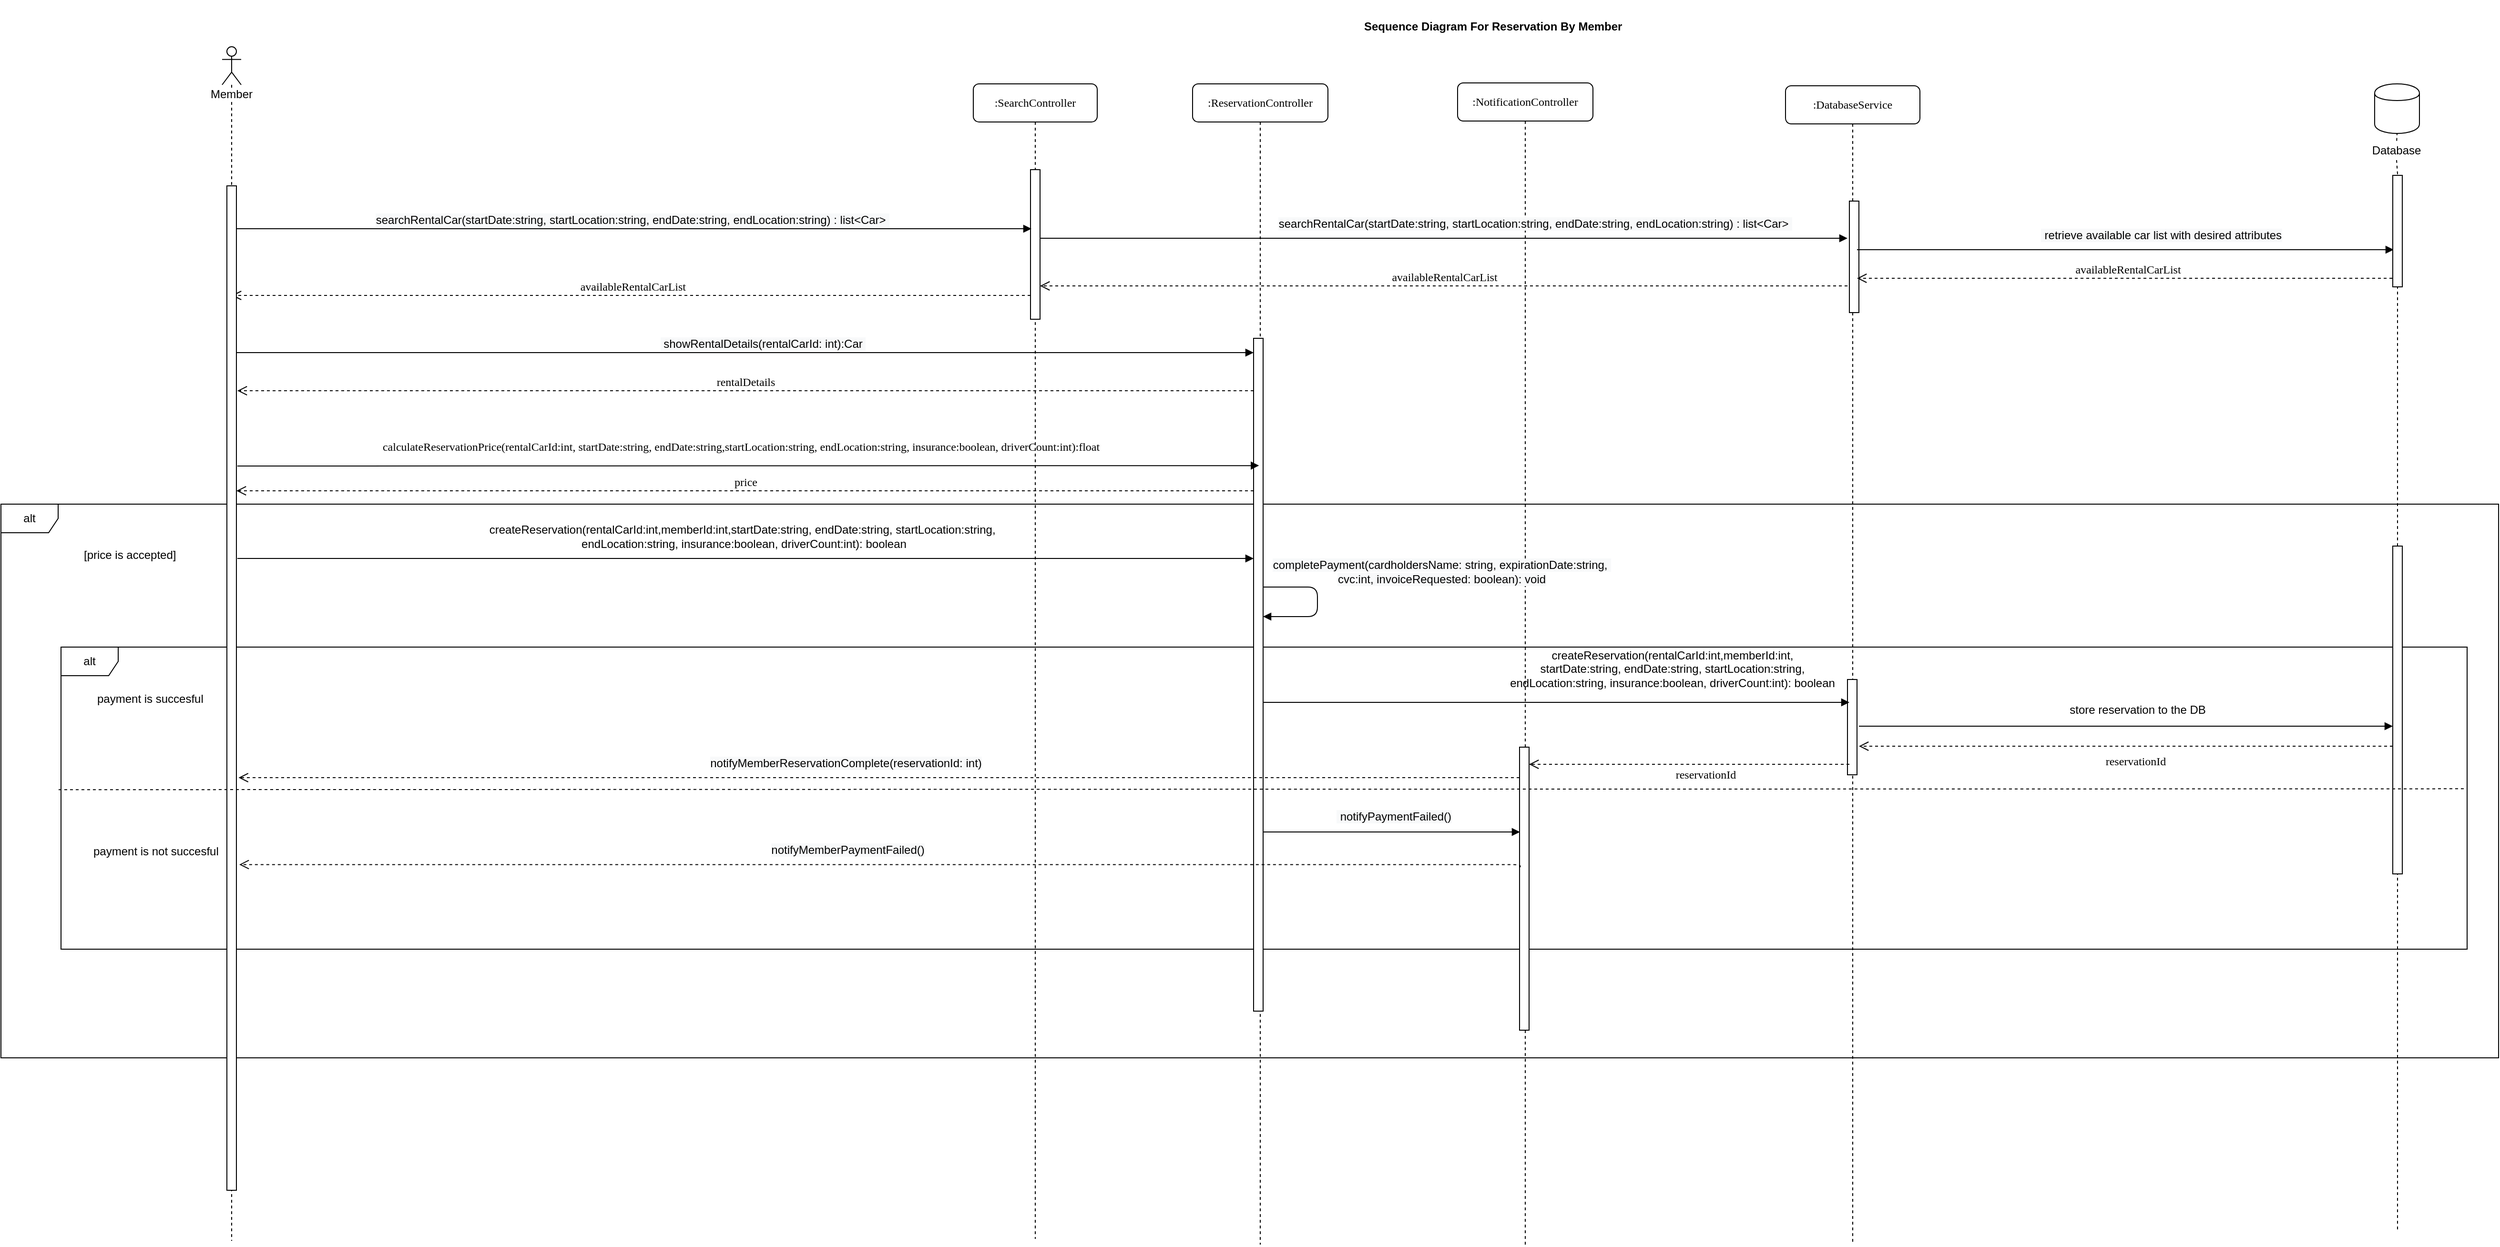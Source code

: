 <mxfile version="13.1.14" type="google"><diagram name="Page-1" id="13e1069c-82ec-6db2-03f1-153e76fe0fe0"><mxGraphModel dx="2182" dy="1164" grid="0" gridSize="10" guides="0" tooltips="1" connect="1" arrows="1" fold="1" page="0" pageScale="1" pageWidth="1100" pageHeight="850" background="#ffffff" math="0" shadow="0"><root><mxCell id="0"/><mxCell id="1" parent="0"/><mxCell id="2mEJihvLGWSnD44SEvs8-29" value="alt" style="shape=umlFrame;whiteSpace=wrap;html=1;" parent="1" vertex="1"><mxGeometry x="-790" y="469" width="2620" height="581" as="geometry"/></mxCell><mxCell id="2mEJihvLGWSnD44SEvs8-39" value="alt" style="shape=umlFrame;whiteSpace=wrap;html=1;" parent="1" vertex="1"><mxGeometry x="-727" y="619" width="2524" height="317" as="geometry"/></mxCell><mxCell id="2mEJihvLGWSnD44SEvs8-24" value=":NotificationController" style="shape=umlLifeline;perimeter=lifelinePerimeter;whiteSpace=wrap;html=1;container=1;collapsible=0;recursiveResize=0;outlineConnect=0;rounded=1;shadow=0;comic=0;labelBackgroundColor=none;strokeWidth=1;fontFamily=Verdana;fontSize=12;align=center;" parent="1" vertex="1"><mxGeometry x="738" y="27" width="142" height="1220" as="geometry"/></mxCell><mxCell id="2mEJihvLGWSnD44SEvs8-49" value="" style="html=1;points=[];perimeter=orthogonalPerimeter;rounded=0;shadow=0;comic=0;labelBackgroundColor=none;strokeColor=#000000;strokeWidth=1;fillColor=#FFFFFF;fontFamily=Verdana;fontSize=12;fontColor=#000000;align=center;" parent="2mEJihvLGWSnD44SEvs8-24" vertex="1"><mxGeometry x="65" y="697" width="10" height="297" as="geometry"/></mxCell><mxCell id="7baba1c4bc27f4b0-2" value=":SearchController" style="shape=umlLifeline;perimeter=lifelinePerimeter;whiteSpace=wrap;html=1;container=1;collapsible=0;recursiveResize=0;outlineConnect=0;rounded=1;shadow=0;comic=0;labelBackgroundColor=none;strokeWidth=1;fontFamily=Verdana;fontSize=12;align=center;" parent="1" vertex="1"><mxGeometry x="230" y="28" width="130" height="1212" as="geometry"/></mxCell><mxCell id="7baba1c4bc27f4b0-10" value="" style="html=1;points=[];perimeter=orthogonalPerimeter;rounded=0;shadow=0;comic=0;labelBackgroundColor=none;strokeWidth=1;fontFamily=Verdana;fontSize=12;align=center;" parent="7baba1c4bc27f4b0-2" vertex="1"><mxGeometry x="60" y="90" width="10" height="157" as="geometry"/></mxCell><mxCell id="7baba1c4bc27f4b0-4" value=":ReservationController" style="shape=umlLifeline;perimeter=lifelinePerimeter;whiteSpace=wrap;html=1;container=1;collapsible=0;recursiveResize=0;outlineConnect=0;rounded=1;shadow=0;comic=0;labelBackgroundColor=none;strokeWidth=1;fontFamily=Verdana;fontSize=12;align=center;" parent="1" vertex="1"><mxGeometry x="460" y="28" width="142" height="1218" as="geometry"/></mxCell><mxCell id="7baba1c4bc27f4b0-13" value="" style="html=1;points=[];perimeter=orthogonalPerimeter;rounded=0;shadow=0;comic=0;labelBackgroundColor=none;strokeWidth=1;fontFamily=Verdana;fontSize=12;align=center;" parent="7baba1c4bc27f4b0-4" vertex="1"><mxGeometry x="64" y="267" width="10" height="706" as="geometry"/></mxCell><mxCell id="2mEJihvLGWSnD44SEvs8-37" value="" style="endArrow=block;endFill=1;endSize=6;html=1;" parent="7baba1c4bc27f4b0-4" source="7baba1c4bc27f4b0-13" target="7baba1c4bc27f4b0-13" edge="1"><mxGeometry width="100" relative="1" as="geometry"><mxPoint x="76" y="547" as="sourcePoint"/><mxPoint x="184" y="552" as="targetPoint"/><Array as="points"><mxPoint x="131" y="528"/><mxPoint x="131" y="559"/></Array></mxGeometry></mxCell><mxCell id="2mEJihvLGWSnD44SEvs8-38" value="&lt;span style=&quot;font-size: 12px ; text-align: left ; background-color: rgb(248 , 249 , 250)&quot;&gt;completePayment(cardholdersName: string,&amp;nbsp;expirationDate:string,&amp;nbsp;&lt;/span&gt;&lt;br style=&quot;padding: 0px ; margin: 0px ; font-size: 12px ; text-align: left ; background-color: rgb(248 , 249 , 250)&quot;&gt;&lt;span style=&quot;font-size: 12px ; text-align: left ; background-color: rgb(248 , 249 , 250)&quot;&gt;cvc:int, invoiceRequested: boolean): void&lt;/span&gt;" style="edgeLabel;html=1;align=center;verticalAlign=middle;resizable=0;points=[];" parent="2mEJihvLGWSnD44SEvs8-37" vertex="1" connectable="0"><mxGeometry x="-0.237" y="-12" relative="1" as="geometry"><mxPoint x="131" y="-28" as="offset"/></mxGeometry></mxCell><mxCell id="7baba1c4bc27f4b0-5" value=":DatabaseService" style="shape=umlLifeline;perimeter=lifelinePerimeter;whiteSpace=wrap;html=1;container=1;collapsible=0;recursiveResize=0;outlineConnect=0;rounded=1;shadow=0;comic=0;labelBackgroundColor=none;strokeWidth=1;fontFamily=Verdana;fontSize=12;align=center;" parent="1" vertex="1"><mxGeometry x="1082" y="30" width="141" height="1215" as="geometry"/></mxCell><mxCell id="2mEJihvLGWSnD44SEvs8-47" value="" style="html=1;points=[];perimeter=orthogonalPerimeter;rounded=0;shadow=0;comic=0;labelBackgroundColor=none;strokeColor=#000000;strokeWidth=1;fillColor=#FFFFFF;fontFamily=Verdana;fontSize=12;fontColor=#000000;align=center;" parent="7baba1c4bc27f4b0-5" vertex="1"><mxGeometry x="67" y="121" width="10" height="117" as="geometry"/></mxCell><mxCell id="2mEJihvLGWSnD44SEvs8-48" value="" style="html=1;points=[];perimeter=orthogonalPerimeter;rounded=0;shadow=0;comic=0;labelBackgroundColor=none;strokeColor=#000000;strokeWidth=1;fillColor=#FFFFFF;fontFamily=Verdana;fontSize=12;fontColor=#000000;align=center;" parent="7baba1c4bc27f4b0-5" vertex="1"><mxGeometry x="65" y="623" width="10" height="100" as="geometry"/></mxCell><mxCell id="7baba1c4bc27f4b0-17" value="&lt;span style=&quot;font-family: &amp;#34;helvetica&amp;#34; ; text-align: left&quot;&gt;createReservation(rentalCarId:int,memberId:int,startDate:string, endDate:string, startLocation:string,&amp;nbsp;&lt;/span&gt;&lt;br style=&quot;padding: 0px ; margin: 0px ; font-family: &amp;#34;helvetica&amp;#34; ; text-align: left&quot;&gt;&lt;span style=&quot;font-family: &amp;#34;helvetica&amp;#34; ; text-align: left&quot;&gt;endLocation:string, insurance:boolean, driverCount:int): boolean&lt;/span&gt;" style="html=1;verticalAlign=bottom;endArrow=block;labelBackgroundColor=none;fontFamily=Verdana;fontSize=12;edgeStyle=elbowEdgeStyle;elbow=vertical;" parent="1" target="7baba1c4bc27f4b0-13" edge="1"><mxGeometry x="-0.004" y="6" relative="1" as="geometry"><mxPoint x="-542" y="526" as="sourcePoint"/><Array as="points"><mxPoint x="499" y="526"/><mxPoint x="515" y="526"/><mxPoint x="18" y="523"/><mxPoint x="-469" y="441"/><mxPoint x="387.5" y="493"/><mxPoint x="417.5" y="463"/><mxPoint x="497.5" y="443"/><mxPoint x="447.5" y="323"/></Array><mxPoint x="497" y="526" as="targetPoint"/><mxPoint as="offset"/></mxGeometry></mxCell><mxCell id="7baba1c4bc27f4b0-20" value="&lt;span style=&quot;font-family: &amp;#34;helvetica&amp;#34; ; text-align: left ; background-color: rgb(248 , 249 , 250)&quot;&gt;searchRentalCar(startDate:string, startLocation:string, endDate:string,&amp;nbsp;&lt;/span&gt;&lt;span style=&quot;font-family: &amp;#34;helvetica&amp;#34; ; text-align: left ; background-color: rgb(248 , 249 , 250)&quot;&gt;endLocation:string) : list&amp;lt;Car&amp;gt;&amp;nbsp;&lt;/span&gt;" style="html=1;verticalAlign=bottom;endArrow=block;labelBackgroundColor=none;fontFamily=Verdana;fontSize=12;edgeStyle=elbowEdgeStyle;elbow=vertical;" parent="1" source="7baba1c4bc27f4b0-10" edge="1"><mxGeometry x="0.226" y="6" relative="1" as="geometry"><mxPoint x="650" y="230" as="sourcePoint"/><mxPoint x="1147" y="190" as="targetPoint"/><Array as="points"><mxPoint x="350" y="190"/><mxPoint x="760" y="200"/><mxPoint x="690" y="185"/></Array><mxPoint as="offset"/></mxGeometry></mxCell><mxCell id="7baba1c4bc27f4b0-21" value="&lt;span style=&quot;font-family: &amp;#34;helvetica&amp;#34; ; text-align: left&quot;&gt;&amp;nbsp;&lt;/span&gt;availableRentalCarList" style="html=1;verticalAlign=bottom;endArrow=open;dashed=1;endSize=8;labelBackgroundColor=none;fontFamily=Verdana;fontSize=12;edgeStyle=elbowEdgeStyle;elbow=vertical;" parent="1" source="7baba1c4bc27f4b0-10" target="Q7UwtsliU7LenJTDQlE5-2" edge="1"><mxGeometry relative="1" as="geometry"><mxPoint x="154" y="213.88" as="targetPoint"/><Array as="points"><mxPoint x="230" y="250"/><mxPoint x="240" y="240"/><mxPoint x="190" y="214"/><mxPoint x="230" y="197"/><mxPoint x="700" y="260"/></Array><mxPoint x="230" y="214" as="sourcePoint"/></mxGeometry></mxCell><mxCell id="7baba1c4bc27f4b0-26" value="&lt;span style=&quot;font-family: &amp;#34;helvetica&amp;#34; ; text-align: left ; background-color: rgb(248 , 249 , 250)&quot;&gt;&amp;nbsp;retrieve available car list with desired attributes&lt;/span&gt;" style="html=1;verticalAlign=bottom;endArrow=block;labelBackgroundColor=none;fontFamily=Verdana;fontSize=12;" parent="1" edge="1"><mxGeometry x="0.133" y="6" relative="1" as="geometry"><mxPoint x="1157" y="202" as="sourcePoint"/><Array as="points"><mxPoint x="1172" y="202"/></Array><mxPoint x="1720" y="202" as="targetPoint"/><mxPoint as="offset"/></mxGeometry></mxCell><mxCell id="7baba1c4bc27f4b0-30" value="availableRentalCarList" style="html=1;verticalAlign=bottom;endArrow=open;dashed=1;endSize=8;labelBackgroundColor=none;fontFamily=Verdana;fontSize=12;edgeStyle=elbowEdgeStyle;elbow=vertical;" parent="1" edge="1"><mxGeometry relative="1" as="geometry"><mxPoint x="1157" y="232" as="targetPoint"/><Array as="points"><mxPoint x="1232" y="232"/><mxPoint x="1172" y="223"/></Array><mxPoint x="1724.5" y="232" as="sourcePoint"/></mxGeometry></mxCell><mxCell id="7baba1c4bc27f4b0-11" value="&lt;span style=&quot;font-family: &amp;#34;helvetica&amp;#34; ; text-align: left ; background-color: rgb(248 , 249 , 250)&quot;&gt;searchRentalCar(startDate:string, startLocation:string, endDate:string,&amp;nbsp;&lt;/span&gt;&lt;span style=&quot;font-family: &amp;#34;helvetica&amp;#34; ; text-align: left ; background-color: rgb(248 , 249 , 250)&quot;&gt;endLocation:string) : list&amp;lt;Car&amp;gt;&amp;nbsp;&lt;/span&gt;" style="html=1;verticalAlign=bottom;endArrow=block;labelBackgroundColor=none;fontFamily=Verdana;fontSize=12;edgeStyle=elbowEdgeStyle;elbow=vertical;" parent="1" source="Q7UwtsliU7LenJTDQlE5-2" edge="1"><mxGeometry relative="1" as="geometry"><mxPoint x="155" y="180" as="sourcePoint"/><mxPoint x="291" y="180" as="targetPoint"/><Array as="points"><mxPoint x="240" y="180"/></Array></mxGeometry></mxCell><mxCell id="7baba1c4bc27f4b0-14" value="&lt;span style=&quot;font-family: &amp;#34;helvetica&amp;#34; ; text-align: left ; background-color: rgb(248 , 249 , 250)&quot;&gt;&lt;br&gt;&amp;nbsp;showRentalDetails(rentalCarId: int):Car&amp;nbsp;&lt;/span&gt;" style="html=1;verticalAlign=bottom;endArrow=block;labelBackgroundColor=none;fontFamily=Verdana;fontSize=12;edgeStyle=elbowEdgeStyle;elbow=vertical;" parent="1" source="Q7UwtsliU7LenJTDQlE5-2" target="7baba1c4bc27f4b0-13" edge="1"><mxGeometry x="0.13" y="-50" relative="1" as="geometry"><mxPoint x="155" y="200" as="sourcePoint"/><Array as="points"><mxPoint x="330" y="310"/><mxPoint x="190" y="260"/><mxPoint x="380" y="240"/></Array><mxPoint x="-49" y="-50" as="offset"/></mxGeometry></mxCell><mxCell id="Q7UwtsliU7LenJTDQlE5-2" value="Member" style="shape=umlLifeline;participant=umlActor;perimeter=lifelinePerimeter;whiteSpace=wrap;html=1;container=1;collapsible=0;recursiveResize=0;verticalAlign=top;spacingTop=36;labelBackgroundColor=#ffffff;outlineConnect=0;" parent="1" vertex="1"><mxGeometry x="-558" y="-11" width="20" height="1253" as="geometry"/></mxCell><mxCell id="7baba1c4bc27f4b0-22" value="" style="html=1;points=[];perimeter=orthogonalPerimeter;rounded=0;shadow=0;comic=0;labelBackgroundColor=none;strokeWidth=1;fontFamily=Verdana;fontSize=12;align=center;" parent="Q7UwtsliU7LenJTDQlE5-2" vertex="1"><mxGeometry x="5" y="146" width="10" height="1054" as="geometry"/></mxCell><mxCell id="Q7UwtsliU7LenJTDQlE5-5" value="availableRentalCarList" style="html=1;verticalAlign=bottom;endArrow=open;dashed=1;endSize=8;labelBackgroundColor=none;fontFamily=Verdana;fontSize=12;edgeStyle=elbowEdgeStyle;elbow=vertical;" parent="1" target="7baba1c4bc27f4b0-10" edge="1"><mxGeometry relative="1" as="geometry"><mxPoint x="620" y="231" as="targetPoint"/><Array as="points"><mxPoint x="680" y="240"/><mxPoint x="695" y="231"/></Array><mxPoint x="1147" y="240" as="sourcePoint"/></mxGeometry></mxCell><mxCell id="Q7UwtsliU7LenJTDQlE5-6" value="rentalDetails" style="html=1;verticalAlign=bottom;endArrow=open;dashed=1;endSize=8;labelBackgroundColor=none;fontFamily=Verdana;fontSize=12;" parent="1" source="7baba1c4bc27f4b0-13" edge="1"><mxGeometry relative="1" as="geometry"><mxPoint x="-542" y="350" as="targetPoint"/><mxPoint x="444" y="335" as="sourcePoint"/><Array as="points"><mxPoint x="420" y="350"/><mxPoint x="390" y="350"/><mxPoint x="350" y="350"/><mxPoint x="320" y="350"/><mxPoint x="190" y="350"/></Array></mxGeometry></mxCell><mxCell id="Q7UwtsliU7LenJTDQlE5-14" value="reservationId" style="html=1;verticalAlign=bottom;endArrow=open;dashed=1;endSize=8;labelBackgroundColor=none;fontFamily=Verdana;fontSize=12;edgeStyle=elbowEdgeStyle;elbow=vertical;" parent="1" edge="1"><mxGeometry x="-0.035" y="22" relative="1" as="geometry"><mxPoint x="813" y="742" as="targetPoint"/><Array as="points"><mxPoint x="989" y="742"/><mxPoint x="850" y="809"/><mxPoint x="970" y="579"/><mxPoint x="672.5" y="730"/><mxPoint x="687.5" y="701"/></Array><mxPoint x="1149" y="742" as="sourcePoint"/><mxPoint x="11" y="-2" as="offset"/></mxGeometry></mxCell><mxCell id="Q7UwtsliU7LenJTDQlE5-15" value="&lt;span style=&quot;font-family: &amp;#34;helvetica&amp;#34; ; text-align: left ; background-color: rgb(248 , 249 , 250)&quot;&gt;notifyMemberReservationComplete(reservationId: int)&lt;/span&gt;" style="html=1;verticalAlign=bottom;endArrow=open;dashed=1;endSize=8;labelBackgroundColor=none;fontFamily=Verdana;fontSize=12;edgeStyle=elbowEdgeStyle;elbow=vertical;entryX=1.224;entryY=0.589;entryDx=0;entryDy=0;entryPerimeter=0;" parent="1" target="7baba1c4bc27f4b0-22" edge="1"><mxGeometry x="0.052" y="-6" relative="1" as="geometry"><mxPoint x="-297" y="709" as="targetPoint"/><Array as="points"><mxPoint x="386" y="756"/><mxPoint x="241" y="709"/><mxPoint x="276" y="500"/><mxPoint x="589" y="631"/></Array><mxPoint x="803" y="756" as="sourcePoint"/><mxPoint as="offset"/></mxGeometry></mxCell><mxCell id="Q7UwtsliU7LenJTDQlE5-16" value="&lt;span style=&quot;font-family: &amp;#34;helvetica&amp;#34;&quot;&gt;store reservation to the DB&lt;/span&gt;" style="html=1;verticalAlign=bottom;endArrow=block;labelBackgroundColor=none;fontFamily=Verdana;fontSize=12;edgeStyle=elbowEdgeStyle;elbow=vertical;" parent="1" target="2mEJihvLGWSnD44SEvs8-12" edge="1"><mxGeometry x="0.043" y="8" relative="1" as="geometry"><mxPoint x="1159" y="702" as="sourcePoint"/><Array as="points"><mxPoint x="1442" y="702"/><mxPoint x="1405" y="729"/><mxPoint x="1362" y="548"/><mxPoint x="1390" y="535"/><mxPoint x="1324" y="692"/><mxPoint x="1459" y="682"/><mxPoint x="1489" y="652"/><mxPoint x="1569" y="632"/><mxPoint x="1519" y="512"/></Array><mxPoint x="1717" y="692" as="targetPoint"/><mxPoint as="offset"/></mxGeometry></mxCell><mxCell id="Q7UwtsliU7LenJTDQlE5-17" value="reservationId" style="html=1;verticalAlign=bottom;endArrow=open;dashed=1;endSize=8;labelBackgroundColor=none;fontFamily=Verdana;fontSize=12;edgeStyle=elbowEdgeStyle;elbow=vertical;" parent="1" source="2mEJihvLGWSnD44SEvs8-12" edge="1"><mxGeometry y="27" relative="1" as="geometry"><mxPoint x="1159" y="723" as="targetPoint"/><Array as="points"><mxPoint x="1438" y="723"/><mxPoint x="1431" y="768"/><mxPoint x="1425" y="559"/><mxPoint x="1244.5" y="717"/><mxPoint x="1324.5" y="732"/><mxPoint x="1014.5" y="722"/><mxPoint x="1029.5" y="713"/></Array><mxPoint x="1712.5" y="717" as="sourcePoint"/><mxPoint x="10" y="-2" as="offset"/></mxGeometry></mxCell><mxCell id="2mEJihvLGWSnD44SEvs8-2" value="&lt;b&gt;Sequence Diagram For Reservation By Member&amp;nbsp;&lt;/b&gt;" style="text;html=1;strokeColor=none;fillColor=none;align=center;verticalAlign=middle;whiteSpace=wrap;rounded=0;" parent="1" vertex="1"><mxGeometry x="558" y="-60" width="438" height="55" as="geometry"/></mxCell><mxCell id="2mEJihvLGWSnD44SEvs8-3" value="" style="shape=cylinder;whiteSpace=wrap;html=1;boundedLbl=1;backgroundOutline=1;" parent="1" vertex="1"><mxGeometry x="1700" y="28" width="47" height="52" as="geometry"/></mxCell><mxCell id="2mEJihvLGWSnD44SEvs8-9" value="" style="endArrow=none;dashed=1;html=1;entryX=0.5;entryY=1;entryDx=0;entryDy=0;exitX=0.503;exitY=-0.01;exitDx=0;exitDy=0;exitPerimeter=0;" parent="1" source="2mEJihvLGWSnD44SEvs8-14" target="2mEJihvLGWSnD44SEvs8-3" edge="1"><mxGeometry width="50" height="50" relative="1" as="geometry"><mxPoint x="1760" y="122" as="sourcePoint"/><mxPoint x="1389" y="231" as="targetPoint"/></mxGeometry></mxCell><mxCell id="2mEJihvLGWSnD44SEvs8-10" value="" style="html=1;points=[];perimeter=orthogonalPerimeter;rounded=0;shadow=0;comic=0;labelBackgroundColor=none;strokeColor=#000000;strokeWidth=1;fillColor=#FFFFFF;fontFamily=Verdana;fontSize=12;fontColor=#000000;align=center;" parent="1" vertex="1"><mxGeometry x="1719" y="124" width="10" height="117" as="geometry"/></mxCell><mxCell id="2mEJihvLGWSnD44SEvs8-11" value="" style="endArrow=none;dashed=1;html=1;entryX=0.5;entryY=1;entryDx=0;entryDy=0;" parent="1" source="2mEJihvLGWSnD44SEvs8-12" target="2mEJihvLGWSnD44SEvs8-10" edge="1"><mxGeometry width="50" height="50" relative="1" as="geometry"><mxPoint x="1724" y="863" as="sourcePoint"/><mxPoint x="1725.5" y="128" as="targetPoint"/></mxGeometry></mxCell><mxCell id="2mEJihvLGWSnD44SEvs8-14" value="Database" style="text;html=1;strokeColor=none;fillColor=none;align=center;verticalAlign=middle;whiteSpace=wrap;rounded=0;" parent="1" vertex="1"><mxGeometry x="1703" y="88" width="40" height="20" as="geometry"/></mxCell><mxCell id="2mEJihvLGWSnD44SEvs8-22" value="" style="endArrow=none;dashed=1;html=1;entryX=0.5;entryY=1;entryDx=0;entryDy=0;exitX=0.503;exitY=-0.01;exitDx=0;exitDy=0;exitPerimeter=0;" parent="1" source="2mEJihvLGWSnD44SEvs8-10" target="2mEJihvLGWSnD44SEvs8-14" edge="1"><mxGeometry width="50" height="50" relative="1" as="geometry"><mxPoint x="1724.03" y="122.83" as="sourcePoint"/><mxPoint x="1723.5" y="79" as="targetPoint"/></mxGeometry></mxCell><mxCell id="2mEJihvLGWSnD44SEvs8-27" value="calculateReservationPrice(rentalCarId:int, startDate:string, endDate:string,startLocation:string, endLocation:string, insurance:boolean, driverCount:int):float&lt;div style=&quot;padding: 0px ; margin: 0px&quot;&gt;&lt;br style=&quot;padding: 0px ; margin: 0px ; font-family: &amp;#34;helvetica&amp;#34; ; text-align: left ; background-color: rgb(248 , 249 , 250)&quot;&gt;&lt;/div&gt;" style="html=1;verticalAlign=bottom;endArrow=block;labelBackgroundColor=none;fontFamily=Verdana;fontSize=12;edgeStyle=elbowEdgeStyle;elbow=vertical;entryX=-0.35;entryY=0.907;entryDx=0;entryDy=0;entryPerimeter=0;" parent="1" edge="1"><mxGeometry x="1" y="-544" relative="1" as="geometry"><mxPoint x="-542" y="429" as="sourcePoint"/><Array as="points"><mxPoint x="27.17" y="428.56"/><mxPoint x="-459.83" y="346.56"/><mxPoint x="396.67" y="398.56"/><mxPoint x="426.67" y="368.56"/><mxPoint x="506.67" y="348.56"/><mxPoint x="456.67" y="228.56"/></Array><mxPoint x="529.67" y="428.66" as="targetPoint"/><mxPoint y="5" as="offset"/></mxGeometry></mxCell><mxCell id="2mEJihvLGWSnD44SEvs8-28" value="price" style="html=1;verticalAlign=bottom;endArrow=open;dashed=1;endSize=8;labelBackgroundColor=none;fontFamily=Verdana;fontSize=12;" parent="1" source="7baba1c4bc27f4b0-13" target="7baba1c4bc27f4b0-22" edge="1"><mxGeometry relative="1" as="geometry"><mxPoint x="-540" y="455" as="targetPoint"/><mxPoint x="519.33" y="455" as="sourcePoint"/><Array as="points"><mxPoint x="415.33" y="455"/><mxPoint x="385.33" y="455"/><mxPoint x="345.33" y="455"/><mxPoint x="315.33" y="455"/><mxPoint x="185.33" y="455"/></Array></mxGeometry></mxCell><mxCell id="2mEJihvLGWSnD44SEvs8-31" value="[price is accepted]" style="text;strokeColor=none;fillColor=none;align=left;verticalAlign=middle;spacingTop=-1;spacingLeft=4;spacingRight=4;rotatable=0;labelPosition=right;points=[];portConstraint=eastwest;" parent="1" vertex="1"><mxGeometry x="-729" y="515" width="20" height="14" as="geometry"/></mxCell><mxCell id="2mEJihvLGWSnD44SEvs8-12" value="" style="html=1;points=[];perimeter=orthogonalPerimeter;rounded=0;shadow=0;comic=0;labelBackgroundColor=none;strokeColor=#000000;strokeWidth=1;fillColor=#FFFFFF;fontFamily=Verdana;fontSize=12;fontColor=#000000;align=center;" parent="1" vertex="1"><mxGeometry x="1719" y="513" width="10" height="344" as="geometry"/></mxCell><mxCell id="2mEJihvLGWSnD44SEvs8-32" value="" style="endArrow=none;dashed=1;html=1;entryX=0.5;entryY=1;entryDx=0;entryDy=0;" parent="1" target="2mEJihvLGWSnD44SEvs8-12" edge="1"><mxGeometry width="50" height="50" relative="1" as="geometry"><mxPoint x="1724" y="1230" as="sourcePoint"/><mxPoint x="1724" y="241" as="targetPoint"/></mxGeometry></mxCell><mxCell id="2mEJihvLGWSnD44SEvs8-40" value="payment is succesful" style="text;strokeColor=none;fillColor=none;align=left;verticalAlign=middle;spacingTop=-1;spacingLeft=4;spacingRight=4;rotatable=0;labelPosition=right;points=[];portConstraint=eastwest;" parent="1" vertex="1"><mxGeometry x="-715" y="666" width="20" height="14" as="geometry"/></mxCell><mxCell id="Q7UwtsliU7LenJTDQlE5-8" value="&lt;span style=&quot;font-family: &amp;#34;helvetica&amp;#34; ; text-align: left&quot;&gt;createReservation(rentalCarId:int,&lt;/span&gt;&lt;span style=&quot;font-family: &amp;#34;helvetica&amp;#34; ; text-align: left&quot;&gt;memberId:int,&lt;/span&gt;&lt;span style=&quot;font-family: &amp;#34;helvetica&amp;#34; ; text-align: left&quot;&gt;&lt;br&gt;&amp;nbsp;startDate:string, endDate:string, startLocation:string,&amp;nbsp;&lt;/span&gt;&lt;br style=&quot;padding: 0px ; margin: 0px ; font-family: &amp;#34;helvetica&amp;#34; ; text-align: left&quot;&gt;&lt;span style=&quot;font-family: &amp;#34;helvetica&amp;#34; ; text-align: left&quot;&gt;endLocation:string, insurance:boolean, driverCount:int): boolean&lt;/span&gt;" style="html=1;verticalAlign=bottom;endArrow=block;labelBackgroundColor=none;fontFamily=Verdana;fontSize=12;edgeStyle=elbowEdgeStyle;elbow=vertical;" parent="1" source="7baba1c4bc27f4b0-13" edge="1"><mxGeometry x="0.398" y="11" relative="1" as="geometry"><mxPoint x="531" y="536" as="sourcePoint"/><Array as="points"><mxPoint x="899" y="677"/><mxPoint x="800" y="680"/><mxPoint x="702.5" y="680"/><mxPoint x="837.5" y="670"/><mxPoint x="867.5" y="640"/><mxPoint x="947.5" y="620"/><mxPoint x="897.5" y="500"/></Array><mxPoint x="1149" y="677" as="targetPoint"/><mxPoint x="-1" as="offset"/></mxGeometry></mxCell><mxCell id="2mEJihvLGWSnD44SEvs8-45" value="" style="endArrow=none;dashed=1;html=1;exitX=-0.001;exitY=0.472;exitDx=0;exitDy=0;exitPerimeter=0;entryX=1;entryY=0.469;entryDx=0;entryDy=0;entryPerimeter=0;" parent="1" source="2mEJihvLGWSnD44SEvs8-39" target="2mEJihvLGWSnD44SEvs8-39" edge="1"><mxGeometry width="50" height="50" relative="1" as="geometry"><mxPoint x="-690" y="848" as="sourcePoint"/><mxPoint x="-640" y="798" as="targetPoint"/></mxGeometry></mxCell><mxCell id="BLseE-NgD3KKn2Tc_RfQ-27" value="&lt;span style=&quot;font-family: &amp;#34;helvetica&amp;#34; ; text-align: left ; background-color: rgb(248 , 249 , 250)&quot;&gt;notifyMemberPaymentFailed()&lt;/span&gt;" style="html=1;verticalAlign=bottom;endArrow=open;dashed=1;endSize=8;labelBackgroundColor=none;fontFamily=Verdana;fontSize=12;edgeStyle=elbowEdgeStyle;elbow=vertical;entryX=1.224;entryY=0.589;entryDx=0;entryDy=0;entryPerimeter=0;exitX=-0.009;exitY=0.222;exitDx=0;exitDy=0;exitPerimeter=0;" parent="1" edge="1"><mxGeometry x="0.052" y="-6" relative="1" as="geometry"><mxPoint x="-540.0" y="846.996" as="targetPoint"/><Array as="points"><mxPoint x="386.76" y="847.19"/><mxPoint x="241.76" y="800.19"/><mxPoint x="276.76" y="591.19"/><mxPoint x="589.76" y="722.19"/></Array><mxPoint x="803.67" y="850.044" as="sourcePoint"/><mxPoint as="offset"/></mxGeometry></mxCell><mxCell id="BLseE-NgD3KKn2Tc_RfQ-28" value="payment is not succesful" style="text;strokeColor=none;fillColor=none;align=left;verticalAlign=middle;spacingTop=-1;spacingLeft=4;spacingRight=4;rotatable=0;labelPosition=right;points=[];portConstraint=eastwest;" parent="1" vertex="1"><mxGeometry x="-719" y="826" width="20" height="14" as="geometry"/></mxCell><mxCell id="cjJ0-xwcmSxDykGNIVqQ-1" value="&lt;span style=&quot;font-family: &amp;#34;helvetica&amp;#34; ; text-align: left ; background-color: rgb(248 , 249 , 250)&quot;&gt;&amp;nbsp;notifyPaymentFailed()&lt;/span&gt;" style="html=1;verticalAlign=bottom;endArrow=block;labelBackgroundColor=none;fontFamily=Verdana;fontSize=12;edgeStyle=elbowEdgeStyle;elbow=vertical;rounded=0;entryX=0.046;entryY=0.298;entryDx=0;entryDy=0;entryPerimeter=0;" edge="1" parent="1" source="7baba1c4bc27f4b0-13" target="2mEJihvLGWSnD44SEvs8-49"><mxGeometry x="1" y="133" relative="1" as="geometry"><mxPoint x="522" y="810" as="sourcePoint"/><Array as="points"><mxPoint x="788" y="813"/><mxPoint x="690.5" y="813"/><mxPoint x="825.5" y="803"/><mxPoint x="855.5" y="773"/><mxPoint x="935.5" y="753"/><mxPoint x="885.5" y="633"/></Array><mxPoint x="783" y="812" as="targetPoint"/><mxPoint x="1" y="-6" as="offset"/></mxGeometry></mxCell></root></mxGraphModel></diagram></mxfile>
